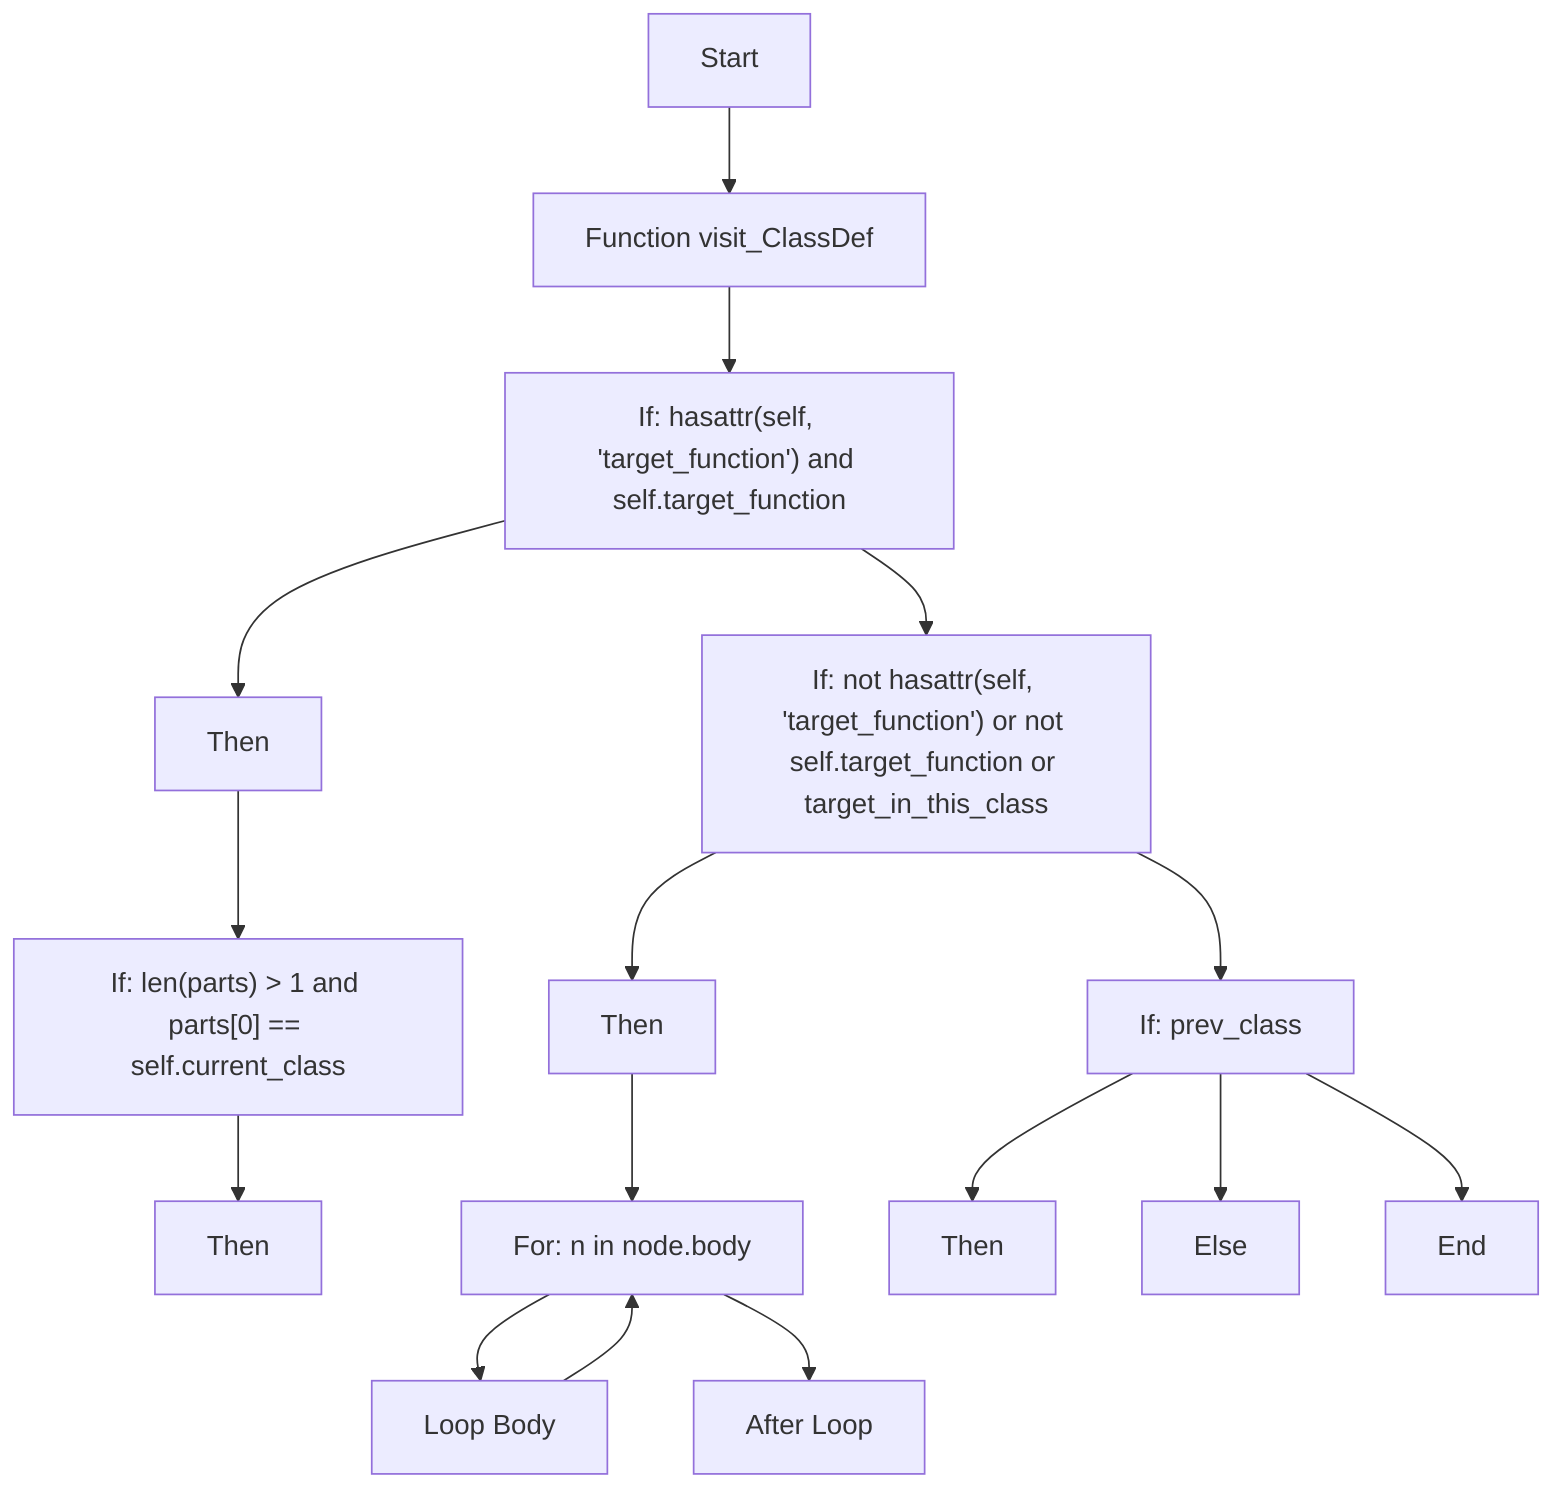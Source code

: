 flowchart TD
Start["Start"]
node1["Function visit_ClassDef"]
Start --> node1
node2["If: hasattr(self, 'target_function') and self.target_function"]
node1 --> node2
node3["Then"]
node2 --> node3
node4["If: len(parts) > 1 and parts[0] == self.current_class"]
node3 --> node4
node5["Then"]
node4 --> node5
node6["If: not hasattr(self, 'target_function') or not self.target_function or target_in_this_class"]
node2 --> node6
node7["Then"]
node6 --> node7
node8["For: n in node.body"]
node7 --> node8
node9["Loop Body"]
node8 --> node9
node10["After Loop"]
node9 --> node8
node8 --> node10
node11["If: prev_class"]
node6 --> node11
node12["Then"]
node11 --> node12
node13["Else"]
node11 --> node13
End["End"]
node11 --> End